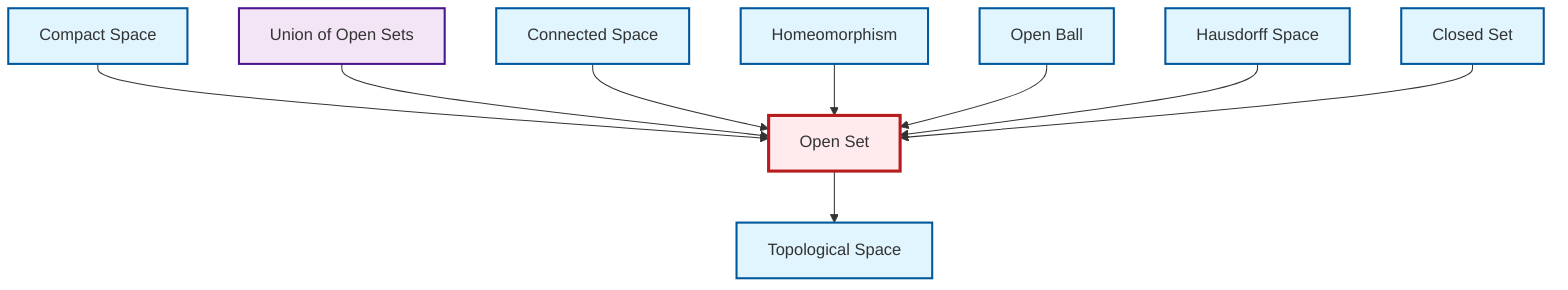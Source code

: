 graph TD
    classDef definition fill:#e1f5fe,stroke:#01579b,stroke-width:2px
    classDef theorem fill:#f3e5f5,stroke:#4a148c,stroke-width:2px
    classDef axiom fill:#fff3e0,stroke:#e65100,stroke-width:2px
    classDef example fill:#e8f5e9,stroke:#1b5e20,stroke-width:2px
    classDef current fill:#ffebee,stroke:#b71c1c,stroke-width:3px
    def-compact["Compact Space"]:::definition
    def-hausdorff["Hausdorff Space"]:::definition
    def-homeomorphism["Homeomorphism"]:::definition
    def-connected["Connected Space"]:::definition
    def-closed-set["Closed Set"]:::definition
    def-open-ball["Open Ball"]:::definition
    def-open-set["Open Set"]:::definition
    thm-union-open-sets["Union of Open Sets"]:::theorem
    def-topological-space["Topological Space"]:::definition
    def-open-set --> def-topological-space
    def-compact --> def-open-set
    thm-union-open-sets --> def-open-set
    def-connected --> def-open-set
    def-homeomorphism --> def-open-set
    def-open-ball --> def-open-set
    def-hausdorff --> def-open-set
    def-closed-set --> def-open-set
    class def-open-set current